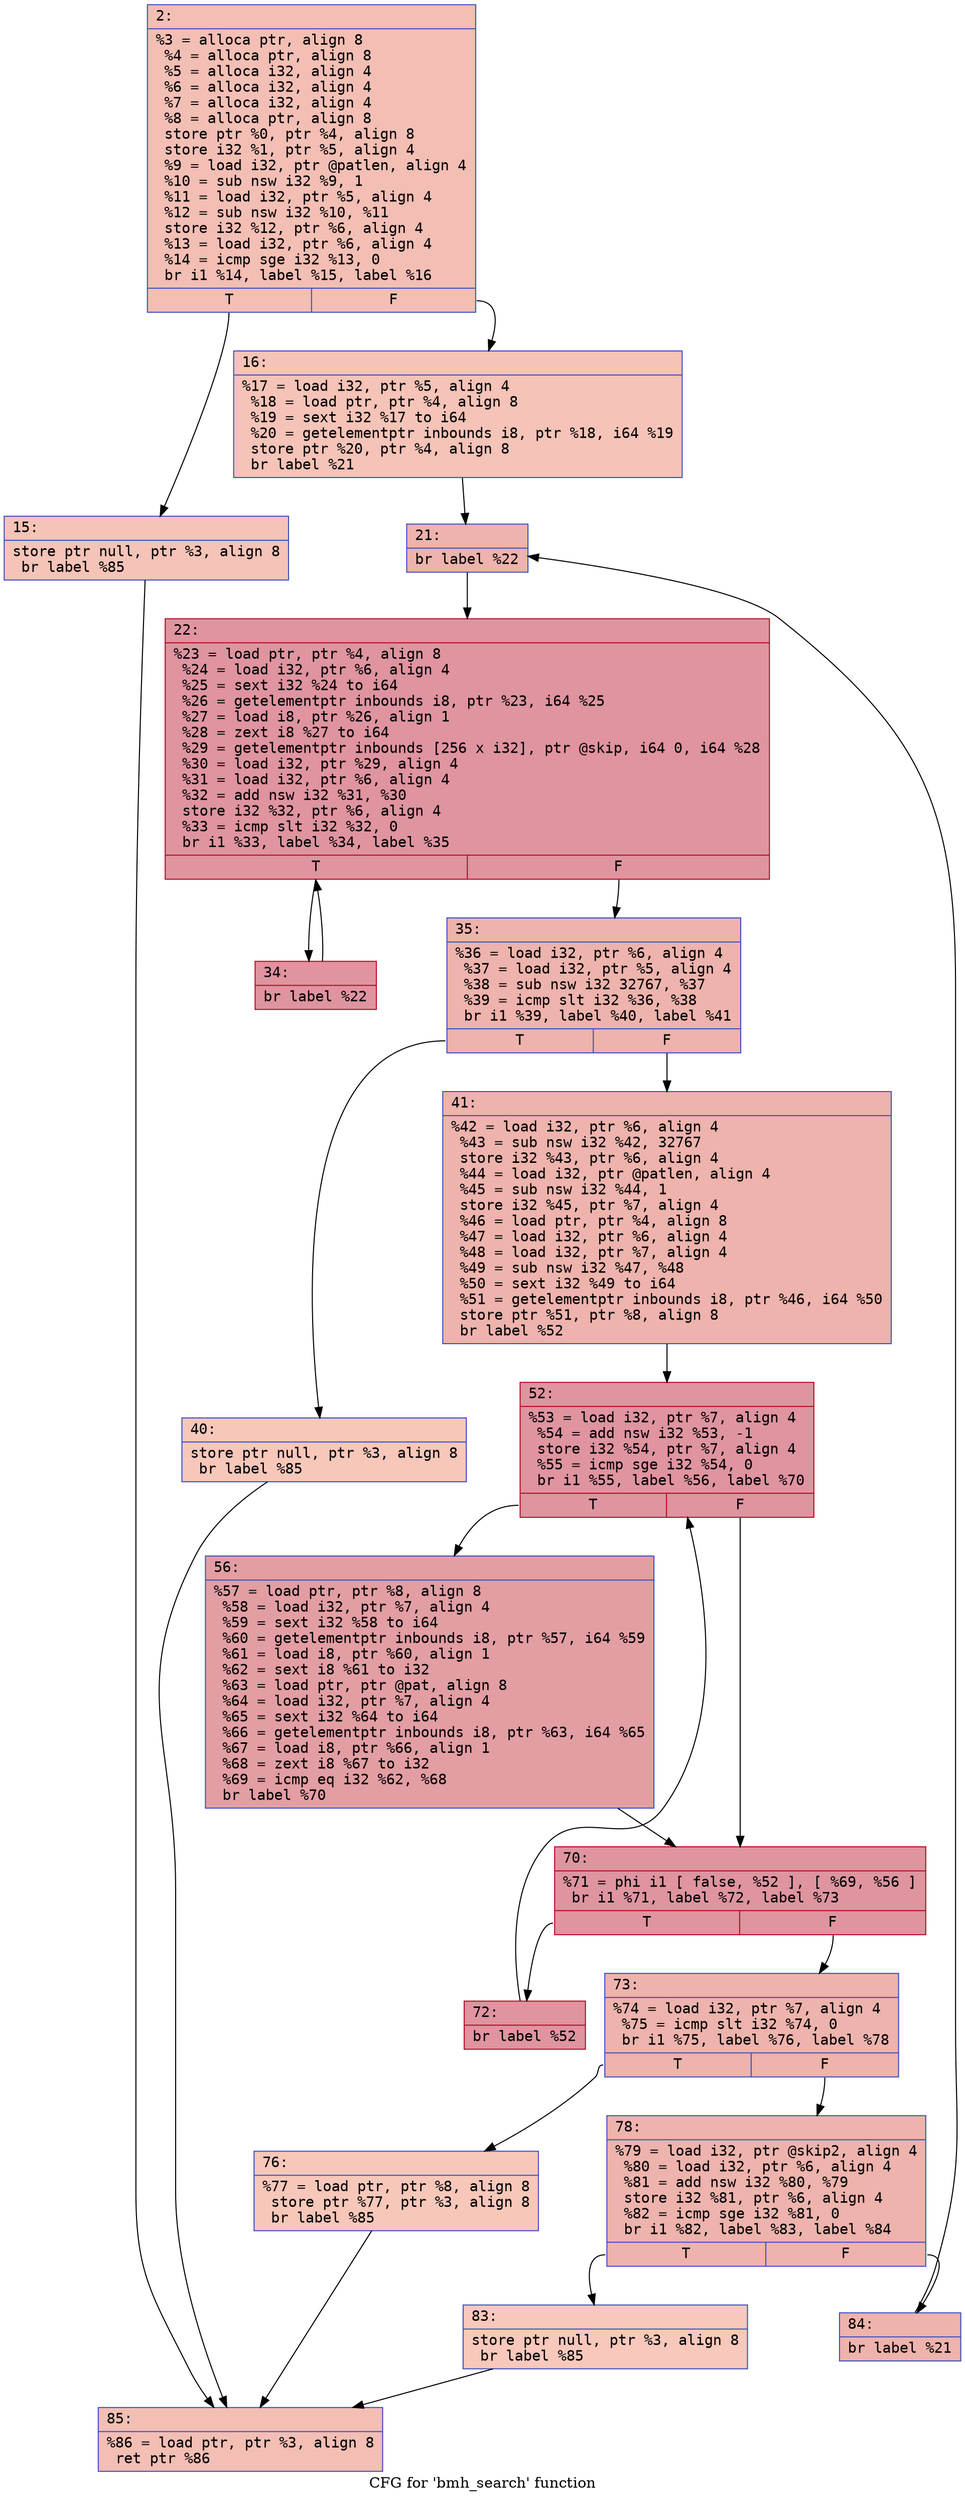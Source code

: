 digraph "CFG for 'bmh_search' function" {
	label="CFG for 'bmh_search' function";

	Node0x60000243e3f0 [shape=record,color="#3d50c3ff", style=filled, fillcolor="#e36c5570" fontname="Courier",label="{2:\l|  %3 = alloca ptr, align 8\l  %4 = alloca ptr, align 8\l  %5 = alloca i32, align 4\l  %6 = alloca i32, align 4\l  %7 = alloca i32, align 4\l  %8 = alloca ptr, align 8\l  store ptr %0, ptr %4, align 8\l  store i32 %1, ptr %5, align 4\l  %9 = load i32, ptr @patlen, align 4\l  %10 = sub nsw i32 %9, 1\l  %11 = load i32, ptr %5, align 4\l  %12 = sub nsw i32 %10, %11\l  store i32 %12, ptr %6, align 4\l  %13 = load i32, ptr %6, align 4\l  %14 = icmp sge i32 %13, 0\l  br i1 %14, label %15, label %16\l|{<s0>T|<s1>F}}"];
	Node0x60000243e3f0:s0 -> Node0x60000243e440[tooltip="2 -> 15\nProbability 50.00%" ];
	Node0x60000243e3f0:s1 -> Node0x60000243e490[tooltip="2 -> 16\nProbability 50.00%" ];
	Node0x60000243e440 [shape=record,color="#3d50c3ff", style=filled, fillcolor="#e8765c70" fontname="Courier",label="{15:\l|  store ptr null, ptr %3, align 8\l  br label %85\l}"];
	Node0x60000243e440 -> Node0x60000243e990[tooltip="15 -> 85\nProbability 100.00%" ];
	Node0x60000243e490 [shape=record,color="#3d50c3ff", style=filled, fillcolor="#e8765c70" fontname="Courier",label="{16:\l|  %17 = load i32, ptr %5, align 4\l  %18 = load ptr, ptr %4, align 8\l  %19 = sext i32 %17 to i64\l  %20 = getelementptr inbounds i8, ptr %18, i64 %19\l  store ptr %20, ptr %4, align 8\l  br label %21\l}"];
	Node0x60000243e490 -> Node0x60000243e4e0[tooltip="16 -> 21\nProbability 100.00%" ];
	Node0x60000243e4e0 [shape=record,color="#3d50c3ff", style=filled, fillcolor="#d6524470" fontname="Courier",label="{21:\l|  br label %22\l}"];
	Node0x60000243e4e0 -> Node0x60000243e530[tooltip="21 -> 22\nProbability 100.00%" ];
	Node0x60000243e530 [shape=record,color="#b70d28ff", style=filled, fillcolor="#b70d2870" fontname="Courier",label="{22:\l|  %23 = load ptr, ptr %4, align 8\l  %24 = load i32, ptr %6, align 4\l  %25 = sext i32 %24 to i64\l  %26 = getelementptr inbounds i8, ptr %23, i64 %25\l  %27 = load i8, ptr %26, align 1\l  %28 = zext i8 %27 to i64\l  %29 = getelementptr inbounds [256 x i32], ptr @skip, i64 0, i64 %28\l  %30 = load i32, ptr %29, align 4\l  %31 = load i32, ptr %6, align 4\l  %32 = add nsw i32 %31, %30\l  store i32 %32, ptr %6, align 4\l  %33 = icmp slt i32 %32, 0\l  br i1 %33, label %34, label %35\l|{<s0>T|<s1>F}}"];
	Node0x60000243e530:s0 -> Node0x60000243e580[tooltip="22 -> 34\nProbability 96.88%" ];
	Node0x60000243e530:s1 -> Node0x60000243e5d0[tooltip="22 -> 35\nProbability 3.12%" ];
	Node0x60000243e580 [shape=record,color="#b70d28ff", style=filled, fillcolor="#b70d2870" fontname="Courier",label="{34:\l|  br label %22\l}"];
	Node0x60000243e580 -> Node0x60000243e530[tooltip="34 -> 22\nProbability 100.00%" ];
	Node0x60000243e5d0 [shape=record,color="#3d50c3ff", style=filled, fillcolor="#d6524470" fontname="Courier",label="{35:\l|  %36 = load i32, ptr %6, align 4\l  %37 = load i32, ptr %5, align 4\l  %38 = sub nsw i32 32767, %37\l  %39 = icmp slt i32 %36, %38\l  br i1 %39, label %40, label %41\l|{<s0>T|<s1>F}}"];
	Node0x60000243e5d0:s0 -> Node0x60000243e620[tooltip="35 -> 40\nProbability 3.12%" ];
	Node0x60000243e5d0:s1 -> Node0x60000243e670[tooltip="35 -> 41\nProbability 96.88%" ];
	Node0x60000243e620 [shape=record,color="#3d50c3ff", style=filled, fillcolor="#ec7f6370" fontname="Courier",label="{40:\l|  store ptr null, ptr %3, align 8\l  br label %85\l}"];
	Node0x60000243e620 -> Node0x60000243e990[tooltip="40 -> 85\nProbability 100.00%" ];
	Node0x60000243e670 [shape=record,color="#3d50c3ff", style=filled, fillcolor="#d6524470" fontname="Courier",label="{41:\l|  %42 = load i32, ptr %6, align 4\l  %43 = sub nsw i32 %42, 32767\l  store i32 %43, ptr %6, align 4\l  %44 = load i32, ptr @patlen, align 4\l  %45 = sub nsw i32 %44, 1\l  store i32 %45, ptr %7, align 4\l  %46 = load ptr, ptr %4, align 8\l  %47 = load i32, ptr %6, align 4\l  %48 = load i32, ptr %7, align 4\l  %49 = sub nsw i32 %47, %48\l  %50 = sext i32 %49 to i64\l  %51 = getelementptr inbounds i8, ptr %46, i64 %50\l  store ptr %51, ptr %8, align 8\l  br label %52\l}"];
	Node0x60000243e670 -> Node0x60000243e6c0[tooltip="41 -> 52\nProbability 100.00%" ];
	Node0x60000243e6c0 [shape=record,color="#b70d28ff", style=filled, fillcolor="#b70d2870" fontname="Courier",label="{52:\l|  %53 = load i32, ptr %7, align 4\l  %54 = add nsw i32 %53, -1\l  store i32 %54, ptr %7, align 4\l  %55 = icmp sge i32 %54, 0\l  br i1 %55, label %56, label %70\l|{<s0>T|<s1>F}}"];
	Node0x60000243e6c0:s0 -> Node0x60000243e710[tooltip="52 -> 56\nProbability 50.00%" ];
	Node0x60000243e6c0:s1 -> Node0x60000243e760[tooltip="52 -> 70\nProbability 50.00%" ];
	Node0x60000243e710 [shape=record,color="#3d50c3ff", style=filled, fillcolor="#be242e70" fontname="Courier",label="{56:\l|  %57 = load ptr, ptr %8, align 8\l  %58 = load i32, ptr %7, align 4\l  %59 = sext i32 %58 to i64\l  %60 = getelementptr inbounds i8, ptr %57, i64 %59\l  %61 = load i8, ptr %60, align 1\l  %62 = sext i8 %61 to i32\l  %63 = load ptr, ptr @pat, align 8\l  %64 = load i32, ptr %7, align 4\l  %65 = sext i32 %64 to i64\l  %66 = getelementptr inbounds i8, ptr %63, i64 %65\l  %67 = load i8, ptr %66, align 1\l  %68 = zext i8 %67 to i32\l  %69 = icmp eq i32 %62, %68\l  br label %70\l}"];
	Node0x60000243e710 -> Node0x60000243e760[tooltip="56 -> 70\nProbability 100.00%" ];
	Node0x60000243e760 [shape=record,color="#b70d28ff", style=filled, fillcolor="#b70d2870" fontname="Courier",label="{70:\l|  %71 = phi i1 [ false, %52 ], [ %69, %56 ]\l  br i1 %71, label %72, label %73\l|{<s0>T|<s1>F}}"];
	Node0x60000243e760:s0 -> Node0x60000243e7b0[tooltip="70 -> 72\nProbability 96.88%" ];
	Node0x60000243e760:s1 -> Node0x60000243e800[tooltip="70 -> 73\nProbability 3.12%" ];
	Node0x60000243e7b0 [shape=record,color="#b70d28ff", style=filled, fillcolor="#b70d2870" fontname="Courier",label="{72:\l|  br label %52\l}"];
	Node0x60000243e7b0 -> Node0x60000243e6c0[tooltip="72 -> 52\nProbability 100.00%" ];
	Node0x60000243e800 [shape=record,color="#3d50c3ff", style=filled, fillcolor="#d6524470" fontname="Courier",label="{73:\l|  %74 = load i32, ptr %7, align 4\l  %75 = icmp slt i32 %74, 0\l  br i1 %75, label %76, label %78\l|{<s0>T|<s1>F}}"];
	Node0x60000243e800:s0 -> Node0x60000243e850[tooltip="73 -> 76\nProbability 3.12%" ];
	Node0x60000243e800:s1 -> Node0x60000243e8a0[tooltip="73 -> 78\nProbability 96.88%" ];
	Node0x60000243e850 [shape=record,color="#3d50c3ff", style=filled, fillcolor="#ec7f6370" fontname="Courier",label="{76:\l|  %77 = load ptr, ptr %8, align 8\l  store ptr %77, ptr %3, align 8\l  br label %85\l}"];
	Node0x60000243e850 -> Node0x60000243e990[tooltip="76 -> 85\nProbability 100.00%" ];
	Node0x60000243e8a0 [shape=record,color="#3d50c3ff", style=filled, fillcolor="#d6524470" fontname="Courier",label="{78:\l|  %79 = load i32, ptr @skip2, align 4\l  %80 = load i32, ptr %6, align 4\l  %81 = add nsw i32 %80, %79\l  store i32 %81, ptr %6, align 4\l  %82 = icmp sge i32 %81, 0\l  br i1 %82, label %83, label %84\l|{<s0>T|<s1>F}}"];
	Node0x60000243e8a0:s0 -> Node0x60000243e8f0[tooltip="78 -> 83\nProbability 3.12%" ];
	Node0x60000243e8a0:s1 -> Node0x60000243e940[tooltip="78 -> 84\nProbability 96.88%" ];
	Node0x60000243e8f0 [shape=record,color="#3d50c3ff", style=filled, fillcolor="#ed836670" fontname="Courier",label="{83:\l|  store ptr null, ptr %3, align 8\l  br label %85\l}"];
	Node0x60000243e8f0 -> Node0x60000243e990[tooltip="83 -> 85\nProbability 100.00%" ];
	Node0x60000243e940 [shape=record,color="#3d50c3ff", style=filled, fillcolor="#d6524470" fontname="Courier",label="{84:\l|  br label %21\l}"];
	Node0x60000243e940 -> Node0x60000243e4e0[tooltip="84 -> 21\nProbability 100.00%" ];
	Node0x60000243e990 [shape=record,color="#3d50c3ff", style=filled, fillcolor="#e36c5570" fontname="Courier",label="{85:\l|  %86 = load ptr, ptr %3, align 8\l  ret ptr %86\l}"];
}
